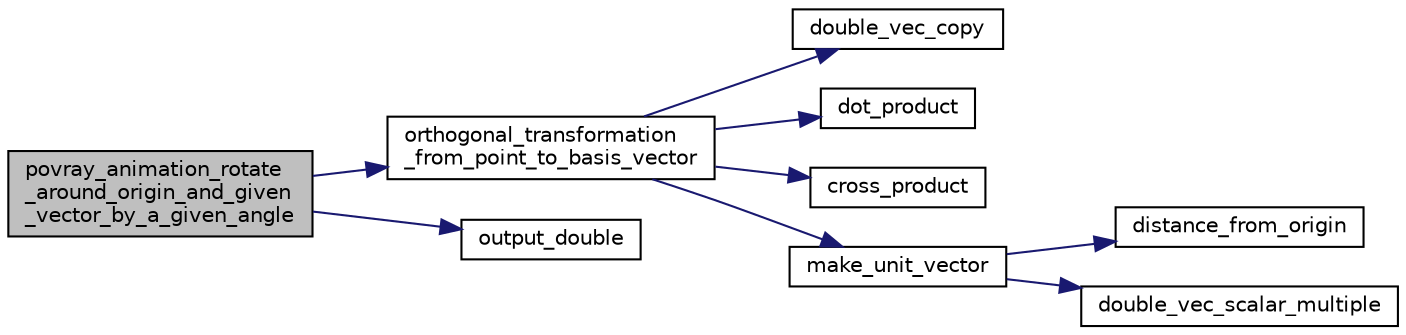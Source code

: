 digraph "povray_animation_rotate_around_origin_and_given_vector_by_a_given_angle"
{
  edge [fontname="Helvetica",fontsize="10",labelfontname="Helvetica",labelfontsize="10"];
  node [fontname="Helvetica",fontsize="10",shape=record];
  rankdir="LR";
  Node4812 [label="povray_animation_rotate\l_around_origin_and_given\l_vector_by_a_given_angle",height=0.2,width=0.4,color="black", fillcolor="grey75", style="filled", fontcolor="black"];
  Node4812 -> Node4813 [color="midnightblue",fontsize="10",style="solid",fontname="Helvetica"];
  Node4813 [label="orthogonal_transformation\l_from_point_to_basis_vector",height=0.2,width=0.4,color="black", fillcolor="white", style="filled",URL="$d5/d87/globals_8h.html#ab5eb2d6199ca4f75bc7e03f06206f7b0"];
  Node4813 -> Node4814 [color="midnightblue",fontsize="10",style="solid",fontname="Helvetica"];
  Node4814 [label="double_vec_copy",height=0.2,width=0.4,color="black", fillcolor="white", style="filled",URL="$d5/db4/io__and__os_8h.html#aee0c436dfcfcb2f8a9b32f01ec90033a"];
  Node4813 -> Node4815 [color="midnightblue",fontsize="10",style="solid",fontname="Helvetica"];
  Node4815 [label="dot_product",height=0.2,width=0.4,color="black", fillcolor="white", style="filled",URL="$d0/d22/numerics_8_c.html#ad05dc4eaa8cd1ba2d78c9e10179b708e"];
  Node4813 -> Node4816 [color="midnightblue",fontsize="10",style="solid",fontname="Helvetica"];
  Node4816 [label="cross_product",height=0.2,width=0.4,color="black", fillcolor="white", style="filled",URL="$d0/d22/numerics_8_c.html#a0301cde930dce300506c1ae9f20000e4"];
  Node4813 -> Node4817 [color="midnightblue",fontsize="10",style="solid",fontname="Helvetica"];
  Node4817 [label="make_unit_vector",height=0.2,width=0.4,color="black", fillcolor="white", style="filled",URL="$d0/d22/numerics_8_c.html#a28667aa4465cfaa03ff51b2e14862003"];
  Node4817 -> Node4818 [color="midnightblue",fontsize="10",style="solid",fontname="Helvetica"];
  Node4818 [label="distance_from_origin",height=0.2,width=0.4,color="black", fillcolor="white", style="filled",URL="$d0/d22/numerics_8_c.html#a50eb5f15bc224ba39b230108981e2763"];
  Node4817 -> Node4819 [color="midnightblue",fontsize="10",style="solid",fontname="Helvetica"];
  Node4819 [label="double_vec_scalar_multiple",height=0.2,width=0.4,color="black", fillcolor="white", style="filled",URL="$d0/d22/numerics_8_c.html#aa29261af29e79594ff79aecd6dd9643a"];
  Node4812 -> Node4820 [color="midnightblue",fontsize="10",style="solid",fontname="Helvetica"];
  Node4820 [label="output_double",height=0.2,width=0.4,color="black", fillcolor="white", style="filled",URL="$d5/d87/globals_8h.html#a0d78928594686738975fd41e2603101f"];
}
